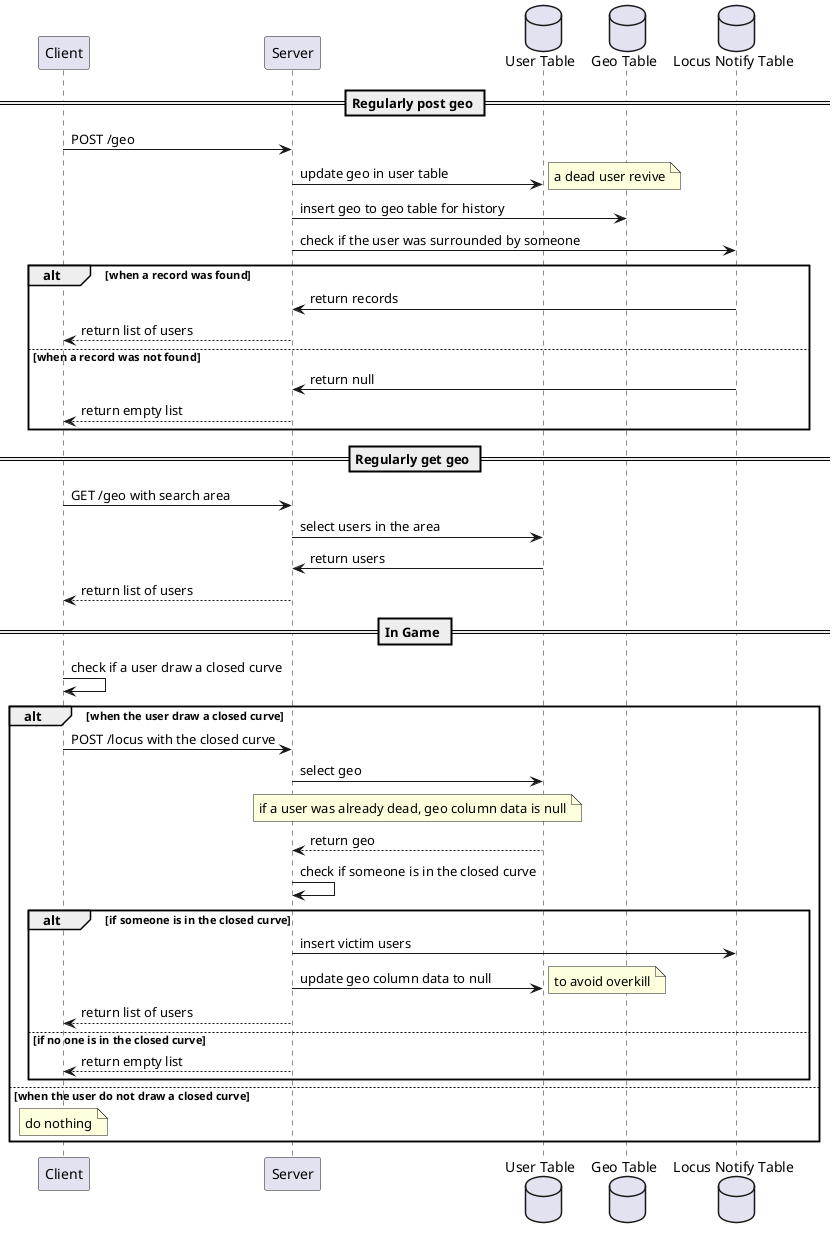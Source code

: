 @startuml

participant Client as client
participant Server as server
database "User Table" as usertable
database "Geo Table" as geotable
database "Locus Notify Table" as notifytable

== Regularly post geo ==

client -> server: POST /geo

server -> usertable: update geo in user table

note right: a dead user revive

server -> geotable: insert geo to geo table for history

server -> notifytable: check if the user was surrounded by someone

alt when a record was found
    notifytable -> server: return records
    server --> client: return list of users
else when a record was not found
    notifytable -> server: return null
    server --> client: return empty list
end

== Regularly get geo ==

client -> server: GET /geo with search area

server -> usertable: select users in the area

usertable -> server: return users

server --> client: return list of users

== In Game ==

client -> client: check if a user draw a closed curve

alt when the user draw a closed curve
    client -> server: POST /locus with the closed curve
    server -> usertable: select geo
    note over server, usertable: if a user was already dead, geo column data is null
    usertable --> server: return geo
    server -> server: check if someone is in the closed curve
    alt if someone is in the closed curve
        server -> notifytable: insert victim users
        server -> usertable: update geo column data to null
        note right: to avoid overkill
        server --> client: return list of users
    else if no one is in the closed curve
        server --> client: return empty list
    end

else when the user do not draw a closed curve
    note over client: do nothing
end


@enduml
